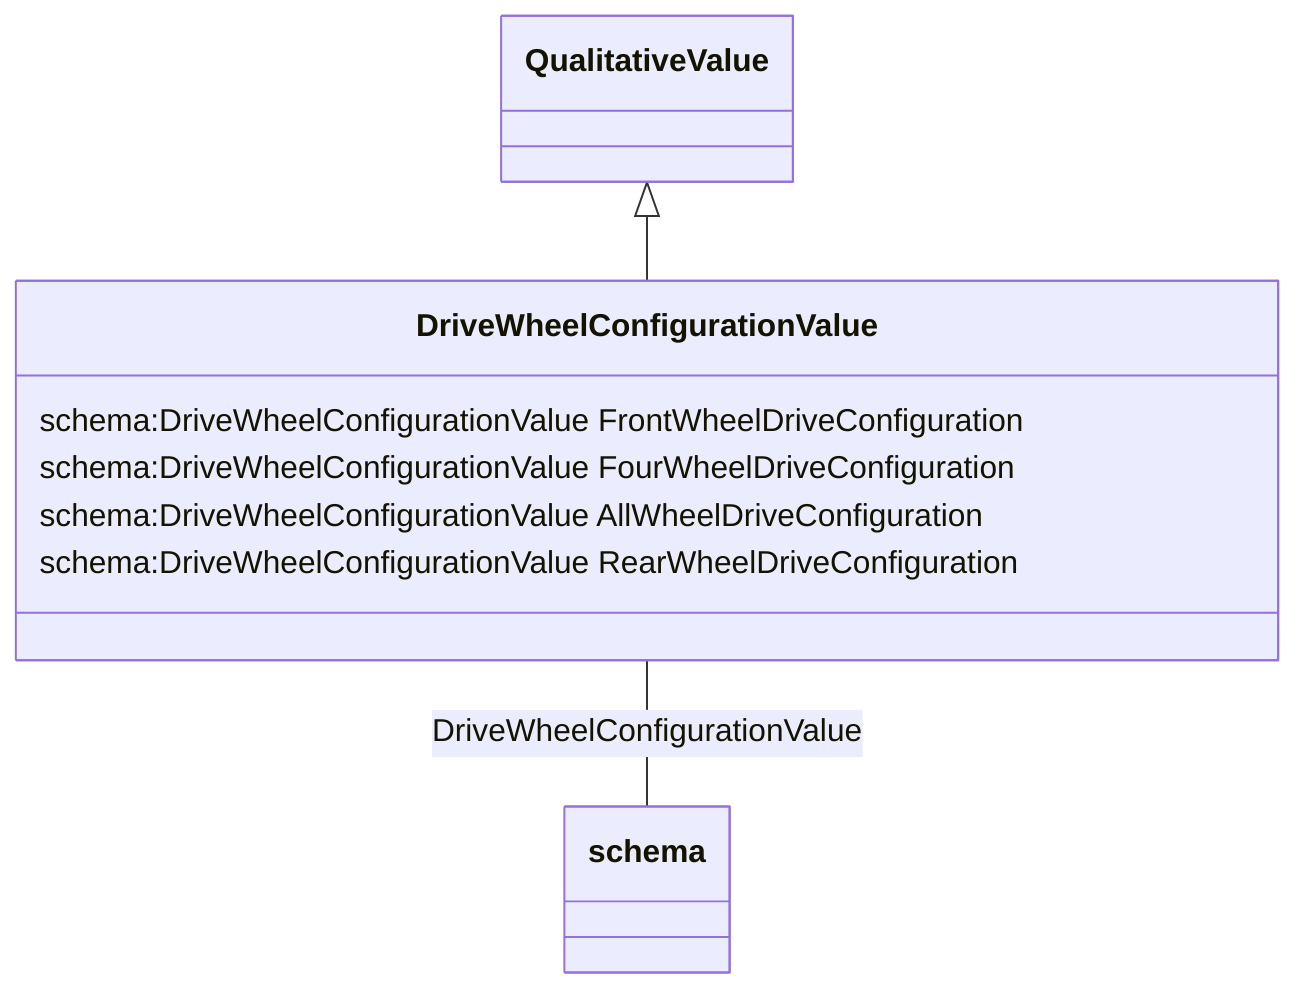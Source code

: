 classDiagram
  DriveWheelConfigurationValue -- schema:DriveWheelConfigurationValue


QualitativeValue <|-- DriveWheelConfigurationValue
class DriveWheelConfigurationValue {

  schema:DriveWheelConfigurationValue FrontWheelDriveConfiguration
  schema:DriveWheelConfigurationValue FourWheelDriveConfiguration
  schema:DriveWheelConfigurationValue AllWheelDriveConfiguration
  schema:DriveWheelConfigurationValue RearWheelDriveConfiguration

}